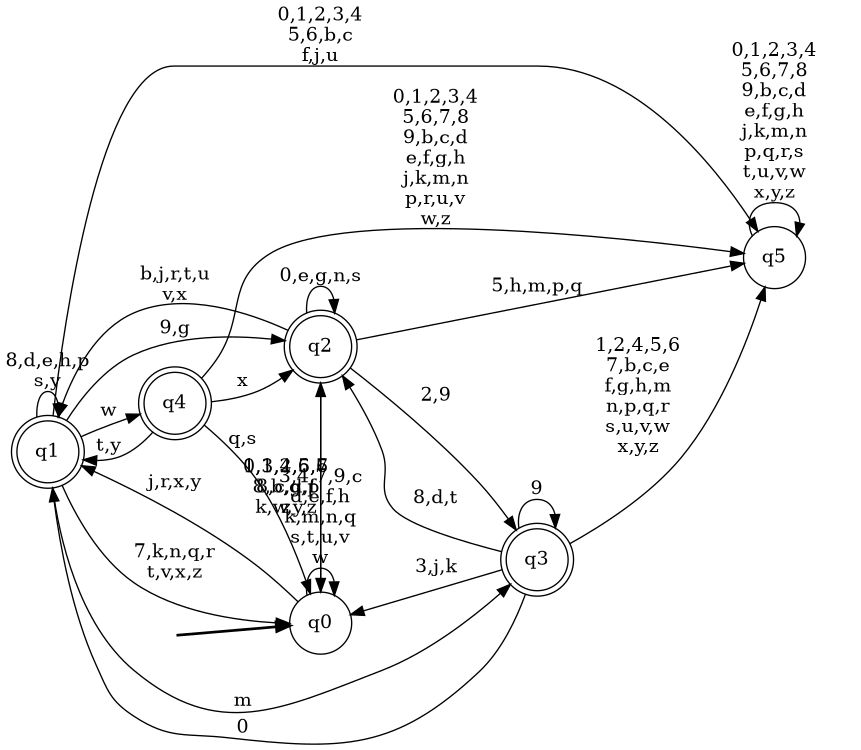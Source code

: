 digraph BlueStar {
__start0 [style = invis, shape = none, label = "", width = 0, height = 0];

rankdir=LR;
size="8,5";

s0 [style="filled", color="black", fillcolor="white" shape="circle", label="q0"];
s1 [style="rounded,filled", color="black", fillcolor="white" shape="doublecircle", label="q1"];
s2 [style="rounded,filled", color="black", fillcolor="white" shape="doublecircle", label="q2"];
s3 [style="rounded,filled", color="black", fillcolor="white" shape="doublecircle", label="q3"];
s4 [style="rounded,filled", color="black", fillcolor="white" shape="doublecircle", label="q4"];
s5 [style="filled", color="black", fillcolor="white" shape="circle", label="q5"];
subgraph cluster_main { 
	graph [pad=".75", ranksep="0.15", nodesep="0.15"];
	 style=invis; 
	__start0 -> s0 [penwidth=2];
}
s0 -> s0 [label="3,4,7,9,c\nd,e,f,h\nk,m,n,q\ns,t,u,v\nw"];
s0 -> s1 [label="j,r,x,y"];
s0 -> s2 [label="0,1,2,5,6\n8,b,g,p\nz"];
s1 -> s0 [label="7,k,n,q,r\nt,v,x,z"];
s1 -> s1 [label="8,d,e,h,p\ns,y"];
s1 -> s2 [label="9,g"];
s1 -> s3 [label="m"];
s1 -> s4 [label="w"];
s1 -> s5 [label="0,1,2,3,4\n5,6,b,c\nf,j,u"];
s2 -> s0 [label="1,3,4,6,7\n8,c,d,f\nk,w,y,z"];
s2 -> s1 [label="b,j,r,t,u\nv,x"];
s2 -> s2 [label="0,e,g,n,s"];
s2 -> s3 [label="2,9"];
s2 -> s5 [label="5,h,m,p,q"];
s3 -> s0 [label="3,j,k"];
s3 -> s1 [label="0"];
s3 -> s2 [label="8,d,t"];
s3 -> s3 [label="9"];
s3 -> s5 [label="1,2,4,5,6\n7,b,c,e\nf,g,h,m\nn,p,q,r\ns,u,v,w\nx,y,z"];
s4 -> s0 [label="q,s"];
s4 -> s1 [label="t,y"];
s4 -> s2 [label="x"];
s4 -> s5 [label="0,1,2,3,4\n5,6,7,8\n9,b,c,d\ne,f,g,h\nj,k,m,n\np,r,u,v\nw,z"];
s5 -> s5 [label="0,1,2,3,4\n5,6,7,8\n9,b,c,d\ne,f,g,h\nj,k,m,n\np,q,r,s\nt,u,v,w\nx,y,z"];

}